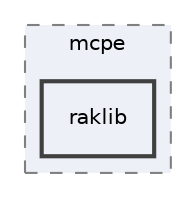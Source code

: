 digraph "raklib"
{
 // INTERACTIVE_SVG=YES
 // LATEX_PDF_SIZE
  edge [fontname="Helvetica",fontsize="10",labelfontname="Helvetica",labelfontsize="10"];
  node [fontname="Helvetica",fontsize="10",shape=record];
  compound=true
  subgraph clusterdir_c34322918f2837155f3742220523bcd3 {
    graph [ bgcolor="#edf0f7", pencolor="grey50", style="filled,dashed,", label="mcpe", fontname="Helvetica", fontsize="10", URL="dir_c34322918f2837155f3742220523bcd3.html"]
  dir_f91dbc53a0f1c481f5610027a94c645b [shape=box, label="raklib", style="filled,bold,", fillcolor="#edf0f7", color="grey25", URL="dir_f91dbc53a0f1c481f5610027a94c645b.html"];
  }
}
